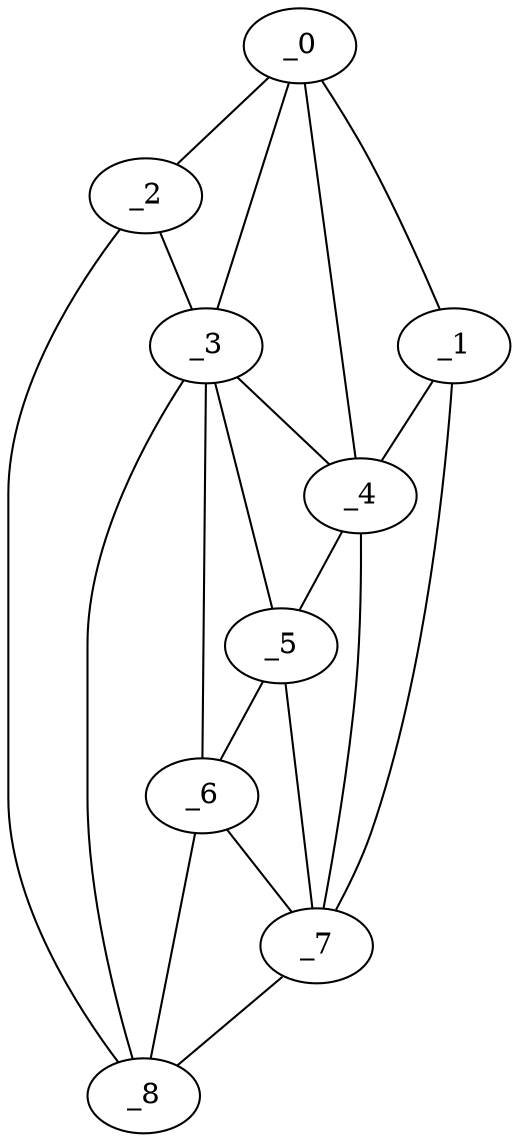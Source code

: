 graph "obj21__285.gxl" {
	_0	 [x=33,
		y=51];
	_1	 [x=39,
		y=116];
	_0 -- _1	 [valence=1];
	_2	 [x=43,
		y=36];
	_0 -- _2	 [valence=1];
	_3	 [x=59,
		y=33];
	_0 -- _3	 [valence=2];
	_4	 [x=96,
		y=67];
	_0 -- _4	 [valence=1];
	_1 -- _4	 [valence=1];
	_7	 [x=101,
		y=87];
	_1 -- _7	 [valence=1];
	_2 -- _3	 [valence=2];
	_8	 [x=115,
		y=22];
	_2 -- _8	 [valence=1];
	_3 -- _4	 [valence=2];
	_5	 [x=98,
		y=58];
	_3 -- _5	 [valence=2];
	_6	 [x=99,
		y=54];
	_3 -- _6	 [valence=2];
	_3 -- _8	 [valence=2];
	_4 -- _5	 [valence=1];
	_4 -- _7	 [valence=2];
	_5 -- _6	 [valence=1];
	_5 -- _7	 [valence=2];
	_6 -- _7	 [valence=2];
	_6 -- _8	 [valence=1];
	_7 -- _8	 [valence=1];
}
